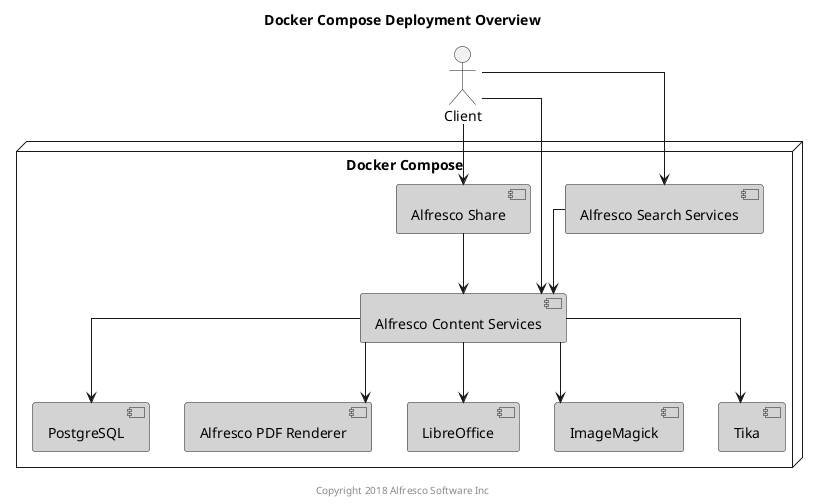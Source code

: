 @startuml

Title: Docker Compose Deployment Overview

skinparam componentStyle uml2
skinparam linetype ortho

actor Client

node "Docker Compose" {
    component "Alfresco Content Services" as acs #lightgrey
    component "Alfresco Search Services" as ass #lightgrey
    component "PostgreSQL" as psql #lightgrey
    component "Alfresco PDF Renderer" as pdfr #lightgrey
    component "LibreOffice" as libr #lightgrey
    component "ImageMagick" as img #lightgrey
    component "Tika" as tika #lightgrey
    component "Alfresco Share" as share #lightgrey
}

Client --> acs
Client --> ass
Client --> share

ass --> acs
acs --> psql
acs --> pdfr
acs --> libr
acs --> img
acs --> tika
share --> acs

center footer Copyright 2018 Alfresco Software Inc

@enduml
